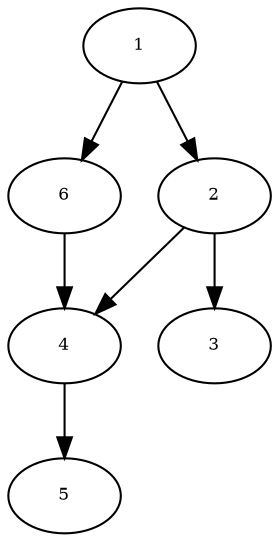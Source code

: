digraph RGL__DirectedAdjacencyGraph {
    5 [
        fontsize = 8,
        label = 5
    ]

    6 [
        fontsize = 8,
        label = 6
    ]

    1 [
        fontsize = 8,
        label = 1
    ]

    2 [
        fontsize = 8,
        label = 2
    ]

    3 [
        fontsize = 8,
        label = 3
    ]

    4 [
        fontsize = 8,
        label = 4
    ]

    6 -> 4 [
        fontsize = 8
    ]

    1 -> 6 [
        fontsize = 8
    ]

    1 -> 2 [
        fontsize = 8
    ]

    2 -> 3 [
        fontsize = 8
    ]

    2 -> 4 [
        fontsize = 8
    ]

    4 -> 5 [
        fontsize = 8
    ]
}
